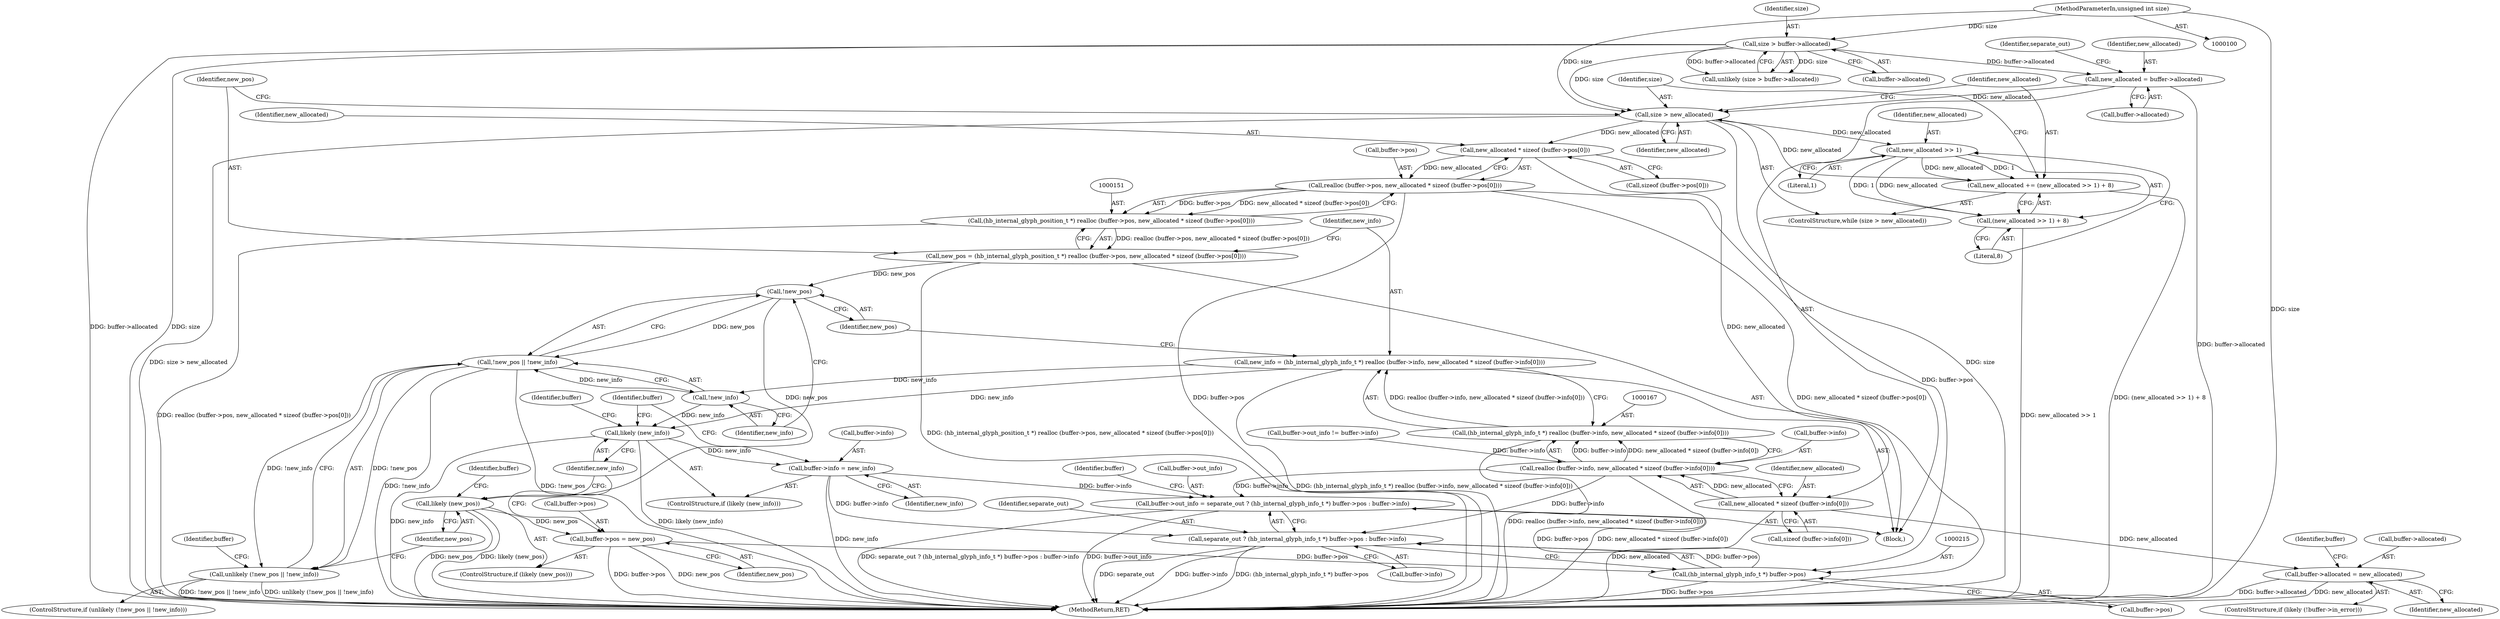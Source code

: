 digraph "0_harfbuzz_a6a79df5fe2ed2cd307e7a991346faee164e70d9_1@API" {
"1000138" [label="(Call,size > new_allocated)"];
"1000106" [label="(Call,size > buffer->allocated)"];
"1000102" [label="(MethodParameterIn,unsigned int size)"];
"1000141" [label="(Call,new_allocated += (new_allocated >> 1) + 8)"];
"1000144" [label="(Call,new_allocated >> 1)"];
"1000138" [label="(Call,size > new_allocated)"];
"1000120" [label="(Call,new_allocated = buffer->allocated)"];
"1000156" [label="(Call,new_allocated * sizeof (buffer->pos[0]))"];
"1000152" [label="(Call,realloc (buffer->pos, new_allocated * sizeof (buffer->pos[0])))"];
"1000150" [label="(Call,(hb_internal_glyph_position_t *) realloc (buffer->pos, new_allocated * sizeof (buffer->pos[0])))"];
"1000148" [label="(Call,new_pos = (hb_internal_glyph_position_t *) realloc (buffer->pos, new_allocated * sizeof (buffer->pos[0])))"];
"1000183" [label="(Call,!new_pos)"];
"1000182" [label="(Call,!new_pos || !new_info)"];
"1000181" [label="(Call,unlikely (!new_pos || !new_info))"];
"1000193" [label="(Call,likely (new_pos))"];
"1000195" [label="(Call,buffer->pos = new_pos)"];
"1000214" [label="(Call,(hb_internal_glyph_info_t *) buffer->pos)"];
"1000208" [label="(Call,buffer->out_info = separate_out ? (hb_internal_glyph_info_t *) buffer->pos : buffer->info)"];
"1000212" [label="(Call,separate_out ? (hb_internal_glyph_info_t *) buffer->pos : buffer->info)"];
"1000172" [label="(Call,new_allocated * sizeof (buffer->info[0]))"];
"1000168" [label="(Call,realloc (buffer->info, new_allocated * sizeof (buffer->info[0])))"];
"1000166" [label="(Call,(hb_internal_glyph_info_t *) realloc (buffer->info, new_allocated * sizeof (buffer->info[0])))"];
"1000164" [label="(Call,new_info = (hb_internal_glyph_info_t *) realloc (buffer->info, new_allocated * sizeof (buffer->info[0])))"];
"1000185" [label="(Call,!new_info)"];
"1000201" [label="(Call,likely (new_info))"];
"1000203" [label="(Call,buffer->info = new_info)"];
"1000228" [label="(Call,buffer->allocated = new_allocated)"];
"1000143" [label="(Call,(new_allocated >> 1) + 8)"];
"1000157" [label="(Identifier,new_allocated)"];
"1000222" [label="(ControlStructure,if (likely (!buffer->in_error)))"];
"1000180" [label="(ControlStructure,if (unlikely (!new_pos || !new_info)))"];
"1000239" [label="(MethodReturn,RET)"];
"1000107" [label="(Identifier,size)"];
"1000192" [label="(ControlStructure,if (likely (new_pos)))"];
"1000121" [label="(Identifier,new_allocated)"];
"1000174" [label="(Call,sizeof (buffer->info[0]))"];
"1000158" [label="(Call,sizeof (buffer->pos[0]))"];
"1000144" [label="(Call,new_allocated >> 1)"];
"1000148" [label="(Call,new_pos = (hb_internal_glyph_position_t *) realloc (buffer->pos, new_allocated * sizeof (buffer->pos[0])))"];
"1000129" [label="(Identifier,separate_out)"];
"1000183" [label="(Call,!new_pos)"];
"1000193" [label="(Call,likely (new_pos))"];
"1000212" [label="(Call,separate_out ? (hb_internal_glyph_info_t *) buffer->pos : buffer->info)"];
"1000205" [label="(Identifier,buffer)"];
"1000219" [label="(Call,buffer->info)"];
"1000200" [label="(ControlStructure,if (likely (new_info)))"];
"1000199" [label="(Identifier,new_pos)"];
"1000138" [label="(Call,size > new_allocated)"];
"1000184" [label="(Identifier,new_pos)"];
"1000194" [label="(Identifier,new_pos)"];
"1000186" [label="(Identifier,new_info)"];
"1000142" [label="(Identifier,new_allocated)"];
"1000105" [label="(Call,unlikely (size > buffer->allocated))"];
"1000214" [label="(Call,(hb_internal_glyph_info_t *) buffer->pos)"];
"1000207" [label="(Identifier,new_info)"];
"1000237" [label="(Identifier,buffer)"];
"1000169" [label="(Call,buffer->info)"];
"1000181" [label="(Call,unlikely (!new_pos || !new_info))"];
"1000226" [label="(Identifier,buffer)"];
"1000185" [label="(Call,!new_info)"];
"1000102" [label="(MethodParameterIn,unsigned int size)"];
"1000208" [label="(Call,buffer->out_info = separate_out ? (hb_internal_glyph_info_t *) buffer->pos : buffer->info)"];
"1000152" [label="(Call,realloc (buffer->pos, new_allocated * sizeof (buffer->pos[0])))"];
"1000196" [label="(Call,buffer->pos)"];
"1000137" [label="(ControlStructure,while (size > new_allocated))"];
"1000228" [label="(Call,buffer->allocated = new_allocated)"];
"1000229" [label="(Call,buffer->allocated)"];
"1000202" [label="(Identifier,new_info)"];
"1000168" [label="(Call,realloc (buffer->info, new_allocated * sizeof (buffer->info[0])))"];
"1000189" [label="(Identifier,buffer)"];
"1000140" [label="(Identifier,new_allocated)"];
"1000149" [label="(Identifier,new_pos)"];
"1000111" [label="(Block,)"];
"1000166" [label="(Call,(hb_internal_glyph_info_t *) realloc (buffer->info, new_allocated * sizeof (buffer->info[0])))"];
"1000108" [label="(Call,buffer->allocated)"];
"1000204" [label="(Call,buffer->info)"];
"1000172" [label="(Call,new_allocated * sizeof (buffer->info[0]))"];
"1000203" [label="(Call,buffer->info = new_info)"];
"1000210" [label="(Identifier,buffer)"];
"1000165" [label="(Identifier,new_info)"];
"1000195" [label="(Call,buffer->pos = new_pos)"];
"1000141" [label="(Call,new_allocated += (new_allocated >> 1) + 8)"];
"1000120" [label="(Call,new_allocated = buffer->allocated)"];
"1000164" [label="(Call,new_info = (hb_internal_glyph_info_t *) realloc (buffer->info, new_allocated * sizeof (buffer->info[0])))"];
"1000173" [label="(Identifier,new_allocated)"];
"1000143" [label="(Call,(new_allocated >> 1) + 8)"];
"1000182" [label="(Call,!new_pos || !new_info)"];
"1000139" [label="(Identifier,size)"];
"1000122" [label="(Call,buffer->allocated)"];
"1000106" [label="(Call,size > buffer->allocated)"];
"1000150" [label="(Call,(hb_internal_glyph_position_t *) realloc (buffer->pos, new_allocated * sizeof (buffer->pos[0])))"];
"1000156" [label="(Call,new_allocated * sizeof (buffer->pos[0]))"];
"1000232" [label="(Identifier,new_allocated)"];
"1000201" [label="(Call,likely (new_info))"];
"1000145" [label="(Identifier,new_allocated)"];
"1000147" [label="(Literal,8)"];
"1000153" [label="(Call,buffer->pos)"];
"1000216" [label="(Call,buffer->pos)"];
"1000146" [label="(Literal,1)"];
"1000197" [label="(Identifier,buffer)"];
"1000130" [label="(Call,buffer->out_info != buffer->info)"];
"1000213" [label="(Identifier,separate_out)"];
"1000209" [label="(Call,buffer->out_info)"];
"1000138" -> "1000137"  [label="AST: "];
"1000138" -> "1000140"  [label="CFG: "];
"1000139" -> "1000138"  [label="AST: "];
"1000140" -> "1000138"  [label="AST: "];
"1000142" -> "1000138"  [label="CFG: "];
"1000149" -> "1000138"  [label="CFG: "];
"1000138" -> "1000239"  [label="DDG: size"];
"1000138" -> "1000239"  [label="DDG: size > new_allocated"];
"1000106" -> "1000138"  [label="DDG: size"];
"1000102" -> "1000138"  [label="DDG: size"];
"1000141" -> "1000138"  [label="DDG: new_allocated"];
"1000120" -> "1000138"  [label="DDG: new_allocated"];
"1000138" -> "1000144"  [label="DDG: new_allocated"];
"1000138" -> "1000156"  [label="DDG: new_allocated"];
"1000106" -> "1000105"  [label="AST: "];
"1000106" -> "1000108"  [label="CFG: "];
"1000107" -> "1000106"  [label="AST: "];
"1000108" -> "1000106"  [label="AST: "];
"1000105" -> "1000106"  [label="CFG: "];
"1000106" -> "1000239"  [label="DDG: buffer->allocated"];
"1000106" -> "1000239"  [label="DDG: size"];
"1000106" -> "1000105"  [label="DDG: size"];
"1000106" -> "1000105"  [label="DDG: buffer->allocated"];
"1000102" -> "1000106"  [label="DDG: size"];
"1000106" -> "1000120"  [label="DDG: buffer->allocated"];
"1000102" -> "1000100"  [label="AST: "];
"1000102" -> "1000239"  [label="DDG: size"];
"1000141" -> "1000137"  [label="AST: "];
"1000141" -> "1000143"  [label="CFG: "];
"1000142" -> "1000141"  [label="AST: "];
"1000143" -> "1000141"  [label="AST: "];
"1000139" -> "1000141"  [label="CFG: "];
"1000141" -> "1000239"  [label="DDG: (new_allocated >> 1) + 8"];
"1000144" -> "1000141"  [label="DDG: new_allocated"];
"1000144" -> "1000141"  [label="DDG: 1"];
"1000144" -> "1000143"  [label="AST: "];
"1000144" -> "1000146"  [label="CFG: "];
"1000145" -> "1000144"  [label="AST: "];
"1000146" -> "1000144"  [label="AST: "];
"1000147" -> "1000144"  [label="CFG: "];
"1000144" -> "1000143"  [label="DDG: new_allocated"];
"1000144" -> "1000143"  [label="DDG: 1"];
"1000120" -> "1000111"  [label="AST: "];
"1000120" -> "1000122"  [label="CFG: "];
"1000121" -> "1000120"  [label="AST: "];
"1000122" -> "1000120"  [label="AST: "];
"1000129" -> "1000120"  [label="CFG: "];
"1000120" -> "1000239"  [label="DDG: buffer->allocated"];
"1000156" -> "1000152"  [label="AST: "];
"1000156" -> "1000158"  [label="CFG: "];
"1000157" -> "1000156"  [label="AST: "];
"1000158" -> "1000156"  [label="AST: "];
"1000152" -> "1000156"  [label="CFG: "];
"1000156" -> "1000152"  [label="DDG: new_allocated"];
"1000156" -> "1000172"  [label="DDG: new_allocated"];
"1000152" -> "1000150"  [label="AST: "];
"1000153" -> "1000152"  [label="AST: "];
"1000150" -> "1000152"  [label="CFG: "];
"1000152" -> "1000239"  [label="DDG: buffer->pos"];
"1000152" -> "1000239"  [label="DDG: new_allocated * sizeof (buffer->pos[0])"];
"1000152" -> "1000150"  [label="DDG: buffer->pos"];
"1000152" -> "1000150"  [label="DDG: new_allocated * sizeof (buffer->pos[0])"];
"1000152" -> "1000214"  [label="DDG: buffer->pos"];
"1000150" -> "1000148"  [label="AST: "];
"1000151" -> "1000150"  [label="AST: "];
"1000148" -> "1000150"  [label="CFG: "];
"1000150" -> "1000239"  [label="DDG: realloc (buffer->pos, new_allocated * sizeof (buffer->pos[0]))"];
"1000150" -> "1000148"  [label="DDG: realloc (buffer->pos, new_allocated * sizeof (buffer->pos[0]))"];
"1000148" -> "1000111"  [label="AST: "];
"1000149" -> "1000148"  [label="AST: "];
"1000165" -> "1000148"  [label="CFG: "];
"1000148" -> "1000239"  [label="DDG: (hb_internal_glyph_position_t *) realloc (buffer->pos, new_allocated * sizeof (buffer->pos[0]))"];
"1000148" -> "1000183"  [label="DDG: new_pos"];
"1000183" -> "1000182"  [label="AST: "];
"1000183" -> "1000184"  [label="CFG: "];
"1000184" -> "1000183"  [label="AST: "];
"1000186" -> "1000183"  [label="CFG: "];
"1000182" -> "1000183"  [label="CFG: "];
"1000183" -> "1000182"  [label="DDG: new_pos"];
"1000183" -> "1000193"  [label="DDG: new_pos"];
"1000182" -> "1000181"  [label="AST: "];
"1000182" -> "1000185"  [label="CFG: "];
"1000185" -> "1000182"  [label="AST: "];
"1000181" -> "1000182"  [label="CFG: "];
"1000182" -> "1000239"  [label="DDG: !new_info"];
"1000182" -> "1000239"  [label="DDG: !new_pos"];
"1000182" -> "1000181"  [label="DDG: !new_pos"];
"1000182" -> "1000181"  [label="DDG: !new_info"];
"1000185" -> "1000182"  [label="DDG: new_info"];
"1000181" -> "1000180"  [label="AST: "];
"1000189" -> "1000181"  [label="CFG: "];
"1000194" -> "1000181"  [label="CFG: "];
"1000181" -> "1000239"  [label="DDG: unlikely (!new_pos || !new_info)"];
"1000181" -> "1000239"  [label="DDG: !new_pos || !new_info"];
"1000193" -> "1000192"  [label="AST: "];
"1000193" -> "1000194"  [label="CFG: "];
"1000194" -> "1000193"  [label="AST: "];
"1000197" -> "1000193"  [label="CFG: "];
"1000202" -> "1000193"  [label="CFG: "];
"1000193" -> "1000239"  [label="DDG: new_pos"];
"1000193" -> "1000239"  [label="DDG: likely (new_pos)"];
"1000193" -> "1000195"  [label="DDG: new_pos"];
"1000195" -> "1000192"  [label="AST: "];
"1000195" -> "1000199"  [label="CFG: "];
"1000196" -> "1000195"  [label="AST: "];
"1000199" -> "1000195"  [label="AST: "];
"1000202" -> "1000195"  [label="CFG: "];
"1000195" -> "1000239"  [label="DDG: buffer->pos"];
"1000195" -> "1000239"  [label="DDG: new_pos"];
"1000195" -> "1000214"  [label="DDG: buffer->pos"];
"1000214" -> "1000212"  [label="AST: "];
"1000214" -> "1000216"  [label="CFG: "];
"1000215" -> "1000214"  [label="AST: "];
"1000216" -> "1000214"  [label="AST: "];
"1000212" -> "1000214"  [label="CFG: "];
"1000214" -> "1000239"  [label="DDG: buffer->pos"];
"1000214" -> "1000208"  [label="DDG: buffer->pos"];
"1000214" -> "1000212"  [label="DDG: buffer->pos"];
"1000208" -> "1000111"  [label="AST: "];
"1000208" -> "1000212"  [label="CFG: "];
"1000209" -> "1000208"  [label="AST: "];
"1000212" -> "1000208"  [label="AST: "];
"1000226" -> "1000208"  [label="CFG: "];
"1000208" -> "1000239"  [label="DDG: separate_out ? (hb_internal_glyph_info_t *) buffer->pos : buffer->info"];
"1000208" -> "1000239"  [label="DDG: buffer->out_info"];
"1000168" -> "1000208"  [label="DDG: buffer->info"];
"1000203" -> "1000208"  [label="DDG: buffer->info"];
"1000212" -> "1000219"  [label="CFG: "];
"1000213" -> "1000212"  [label="AST: "];
"1000219" -> "1000212"  [label="AST: "];
"1000212" -> "1000239"  [label="DDG: buffer->info"];
"1000212" -> "1000239"  [label="DDG: (hb_internal_glyph_info_t *) buffer->pos"];
"1000212" -> "1000239"  [label="DDG: separate_out"];
"1000168" -> "1000212"  [label="DDG: buffer->info"];
"1000203" -> "1000212"  [label="DDG: buffer->info"];
"1000172" -> "1000168"  [label="AST: "];
"1000172" -> "1000174"  [label="CFG: "];
"1000173" -> "1000172"  [label="AST: "];
"1000174" -> "1000172"  [label="AST: "];
"1000168" -> "1000172"  [label="CFG: "];
"1000172" -> "1000239"  [label="DDG: new_allocated"];
"1000172" -> "1000168"  [label="DDG: new_allocated"];
"1000172" -> "1000228"  [label="DDG: new_allocated"];
"1000168" -> "1000166"  [label="AST: "];
"1000169" -> "1000168"  [label="AST: "];
"1000166" -> "1000168"  [label="CFG: "];
"1000168" -> "1000239"  [label="DDG: new_allocated * sizeof (buffer->info[0])"];
"1000168" -> "1000166"  [label="DDG: buffer->info"];
"1000168" -> "1000166"  [label="DDG: new_allocated * sizeof (buffer->info[0])"];
"1000130" -> "1000168"  [label="DDG: buffer->info"];
"1000166" -> "1000164"  [label="AST: "];
"1000167" -> "1000166"  [label="AST: "];
"1000164" -> "1000166"  [label="CFG: "];
"1000166" -> "1000239"  [label="DDG: realloc (buffer->info, new_allocated * sizeof (buffer->info[0]))"];
"1000166" -> "1000164"  [label="DDG: realloc (buffer->info, new_allocated * sizeof (buffer->info[0]))"];
"1000164" -> "1000111"  [label="AST: "];
"1000165" -> "1000164"  [label="AST: "];
"1000184" -> "1000164"  [label="CFG: "];
"1000164" -> "1000239"  [label="DDG: (hb_internal_glyph_info_t *) realloc (buffer->info, new_allocated * sizeof (buffer->info[0]))"];
"1000164" -> "1000185"  [label="DDG: new_info"];
"1000164" -> "1000201"  [label="DDG: new_info"];
"1000185" -> "1000186"  [label="CFG: "];
"1000186" -> "1000185"  [label="AST: "];
"1000185" -> "1000201"  [label="DDG: new_info"];
"1000201" -> "1000200"  [label="AST: "];
"1000201" -> "1000202"  [label="CFG: "];
"1000202" -> "1000201"  [label="AST: "];
"1000205" -> "1000201"  [label="CFG: "];
"1000210" -> "1000201"  [label="CFG: "];
"1000201" -> "1000239"  [label="DDG: new_info"];
"1000201" -> "1000239"  [label="DDG: likely (new_info)"];
"1000201" -> "1000203"  [label="DDG: new_info"];
"1000203" -> "1000200"  [label="AST: "];
"1000203" -> "1000207"  [label="CFG: "];
"1000204" -> "1000203"  [label="AST: "];
"1000207" -> "1000203"  [label="AST: "];
"1000210" -> "1000203"  [label="CFG: "];
"1000203" -> "1000239"  [label="DDG: new_info"];
"1000228" -> "1000222"  [label="AST: "];
"1000228" -> "1000232"  [label="CFG: "];
"1000229" -> "1000228"  [label="AST: "];
"1000232" -> "1000228"  [label="AST: "];
"1000237" -> "1000228"  [label="CFG: "];
"1000228" -> "1000239"  [label="DDG: buffer->allocated"];
"1000228" -> "1000239"  [label="DDG: new_allocated"];
"1000143" -> "1000147"  [label="CFG: "];
"1000147" -> "1000143"  [label="AST: "];
"1000143" -> "1000239"  [label="DDG: new_allocated >> 1"];
}

